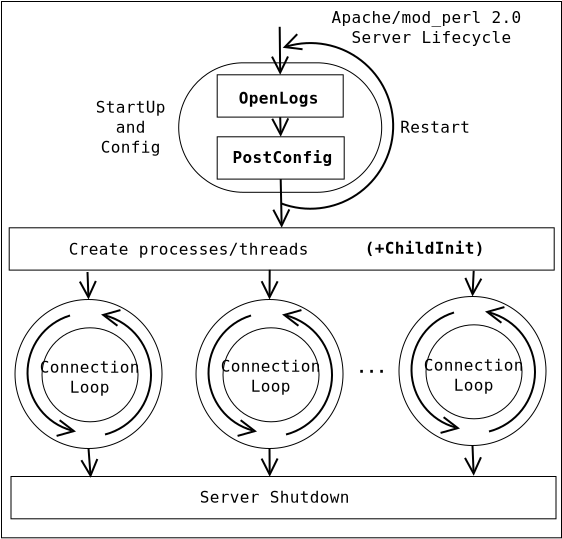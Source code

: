 <?xml version="1.0" encoding="UTF-8"?>
<dia:diagram xmlns:dia="http://www.lysator.liu.se/~alla/dia/">
  <dia:layer name="Background" visible="true">
    <dia:object type="Standard - Box" version="0" id="O0">
      <dia:attribute name="obj_pos">
        <dia:point val="0.465,-0.915"/>
      </dia:attribute>
      <dia:attribute name="obj_bb">
        <dia:rectangle val="0.44,-0.94;28.49,25.925"/>
      </dia:attribute>
      <dia:attribute name="elem_corner">
        <dia:point val="0.465,-0.915"/>
      </dia:attribute>
      <dia:attribute name="elem_width">
        <dia:real val="28"/>
      </dia:attribute>
      <dia:attribute name="elem_height">
        <dia:real val="26.815"/>
      </dia:attribute>
      <dia:attribute name="border_width">
        <dia:real val="0.05"/>
      </dia:attribute>
      <dia:attribute name="show_background">
        <dia:boolean val="false"/>
      </dia:attribute>
    </dia:object>
    <dia:object type="Standard - Box" version="0" id="O1">
      <dia:attribute name="obj_pos">
        <dia:point val="9.325,2.15"/>
      </dia:attribute>
      <dia:attribute name="obj_bb">
        <dia:rectangle val="9.3,2.125;19.5,8.65"/>
      </dia:attribute>
      <dia:attribute name="elem_corner">
        <dia:point val="9.325,2.15"/>
      </dia:attribute>
      <dia:attribute name="elem_width">
        <dia:real val="10.15"/>
      </dia:attribute>
      <dia:attribute name="elem_height">
        <dia:real val="6.475"/>
      </dia:attribute>
      <dia:attribute name="border_width">
        <dia:real val="0.05"/>
      </dia:attribute>
      <dia:attribute name="show_background">
        <dia:boolean val="false"/>
      </dia:attribute>
      <dia:attribute name="corner_radius">
        <dia:real val="10"/>
      </dia:attribute>
    </dia:object>
    <dia:object type="Standard - Box" version="0" id="O2">
      <dia:attribute name="obj_pos">
        <dia:point val="11.25,2.75"/>
      </dia:attribute>
      <dia:attribute name="obj_bb">
        <dia:rectangle val="11.225,2.725;17.575,4.89"/>
      </dia:attribute>
      <dia:attribute name="elem_corner">
        <dia:point val="11.25,2.75"/>
      </dia:attribute>
      <dia:attribute name="elem_width">
        <dia:real val="6.3"/>
      </dia:attribute>
      <dia:attribute name="elem_height">
        <dia:real val="2.115"/>
      </dia:attribute>
      <dia:attribute name="border_width">
        <dia:real val="0.05"/>
      </dia:attribute>
      <dia:attribute name="show_background">
        <dia:boolean val="false"/>
      </dia:attribute>
    </dia:object>
    <dia:object type="Standard - Box" version="0" id="O3">
      <dia:attribute name="obj_pos">
        <dia:point val="11.25,5.85"/>
      </dia:attribute>
      <dia:attribute name="obj_bb">
        <dia:rectangle val="11.225,5.825;17.625,7.99"/>
      </dia:attribute>
      <dia:attribute name="elem_corner">
        <dia:point val="11.25,5.85"/>
      </dia:attribute>
      <dia:attribute name="elem_width">
        <dia:real val="6.35"/>
      </dia:attribute>
      <dia:attribute name="elem_height">
        <dia:real val="2.115"/>
      </dia:attribute>
      <dia:attribute name="border_width">
        <dia:real val="0.05"/>
      </dia:attribute>
      <dia:attribute name="show_background">
        <dia:boolean val="false"/>
      </dia:attribute>
    </dia:object>
    <dia:object type="Standard - Box" version="0" id="O4">
      <dia:attribute name="obj_pos">
        <dia:point val="0.85,10.4"/>
      </dia:attribute>
      <dia:attribute name="obj_bb">
        <dia:rectangle val="0.825,10.375;28.125,12.54"/>
      </dia:attribute>
      <dia:attribute name="elem_corner">
        <dia:point val="0.85,10.4"/>
      </dia:attribute>
      <dia:attribute name="elem_width">
        <dia:real val="27.25"/>
      </dia:attribute>
      <dia:attribute name="elem_height">
        <dia:real val="2.115"/>
      </dia:attribute>
      <dia:attribute name="border_width">
        <dia:real val="0.05"/>
      </dia:attribute>
      <dia:attribute name="show_background">
        <dia:boolean val="false"/>
      </dia:attribute>
    </dia:object>
    <dia:object type="Standard - Line" version="0" id="O5">
      <dia:attribute name="obj_pos">
        <dia:point val="14.4,4.865"/>
      </dia:attribute>
      <dia:attribute name="obj_bb">
        <dia:rectangle val="13.624,4.814;15.226,5.92"/>
      </dia:attribute>
      <dia:attribute name="conn_endpoints">
        <dia:point val="14.4,4.865"/>
        <dia:point val="14.425,5.85"/>
      </dia:attribute>
      <dia:attribute name="numcp">
        <dia:int val="1"/>
      </dia:attribute>
      <dia:attribute name="end_arrow">
        <dia:enum val="1"/>
      </dia:attribute>
      <dia:attribute name="end_arrow_length">
        <dia:real val="0.8"/>
      </dia:attribute>
      <dia:attribute name="end_arrow_width">
        <dia:real val="0.8"/>
      </dia:attribute>
      <dia:connections>
        <dia:connection handle="0" to="O2" connection="6"/>
        <dia:connection handle="1" to="O3" connection="1"/>
      </dia:connections>
    </dia:object>
    <dia:object type="Standard - Line" version="0" id="O6">
      <dia:attribute name="obj_pos">
        <dia:point val="14.425,7.965"/>
      </dia:attribute>
      <dia:attribute name="obj_bb">
        <dia:rectangle val="13.674,7.914;15.276,10.466"/>
      </dia:attribute>
      <dia:attribute name="conn_endpoints">
        <dia:point val="14.425,7.965"/>
        <dia:point val="14.475,10.4"/>
      </dia:attribute>
      <dia:attribute name="numcp">
        <dia:int val="1"/>
      </dia:attribute>
      <dia:attribute name="end_arrow">
        <dia:enum val="1"/>
      </dia:attribute>
      <dia:attribute name="end_arrow_length">
        <dia:real val="0.8"/>
      </dia:attribute>
      <dia:attribute name="end_arrow_width">
        <dia:real val="0.8"/>
      </dia:attribute>
      <dia:connections>
        <dia:connection handle="0" to="O3" connection="6"/>
        <dia:connection handle="1" to="O4" connection="1"/>
      </dia:connections>
    </dia:object>
    <dia:object type="Standard - Line" version="0" id="O7">
      <dia:attribute name="obj_pos">
        <dia:point val="24.075,12.55"/>
      </dia:attribute>
      <dia:attribute name="obj_bb">
        <dia:rectangle val="23.213,12.498;24.817,13.922"/>
      </dia:attribute>
      <dia:attribute name="conn_endpoints">
        <dia:point val="24.075,12.55"/>
        <dia:point val="24.015,13.835"/>
      </dia:attribute>
      <dia:attribute name="numcp">
        <dia:int val="1"/>
      </dia:attribute>
      <dia:attribute name="end_arrow">
        <dia:enum val="1"/>
      </dia:attribute>
      <dia:attribute name="end_arrow_length">
        <dia:real val="0.8"/>
      </dia:attribute>
      <dia:attribute name="end_arrow_width">
        <dia:real val="0.8"/>
      </dia:attribute>
      <dia:connections>
        <dia:connection handle="1" to="O24" connection="1"/>
      </dia:connections>
    </dia:object>
    <dia:object type="Standard - Text" version="0" id="O8">
      <dia:attribute name="obj_pos">
        <dia:point val="14.25,4.2"/>
      </dia:attribute>
      <dia:attribute name="obj_bb">
        <dia:rectangle val="11.671,3.454;16.829,4.454"/>
      </dia:attribute>
      <dia:attribute name="text">
        <dia:composite type="text">
          <dia:attribute name="string">
            <dia:string>#OpenLogs#</dia:string>
          </dia:attribute>
          <dia:attribute name="font">
            <dia:font name="Courier-Bold"/>
          </dia:attribute>
          <dia:attribute name="height">
            <dia:real val="1"/>
          </dia:attribute>
          <dia:attribute name="pos">
            <dia:point val="14.25,4.2"/>
          </dia:attribute>
          <dia:attribute name="color">
            <dia:color val="#000000"/>
          </dia:attribute>
          <dia:attribute name="alignment">
            <dia:enum val="1"/>
          </dia:attribute>
        </dia:composite>
      </dia:attribute>
    </dia:object>
    <dia:object type="Standard - Text" version="0" id="O9">
      <dia:attribute name="obj_pos">
        <dia:point val="14.509,7.161"/>
      </dia:attribute>
      <dia:attribute name="obj_bb">
        <dia:rectangle val="11.27,6.415;17.749,7.415"/>
      </dia:attribute>
      <dia:attribute name="text">
        <dia:composite type="text">
          <dia:attribute name="string">
            <dia:string>#PostConfig#</dia:string>
          </dia:attribute>
          <dia:attribute name="font">
            <dia:font name="Courier-Bold"/>
          </dia:attribute>
          <dia:attribute name="height">
            <dia:real val="1"/>
          </dia:attribute>
          <dia:attribute name="pos">
            <dia:point val="14.509,7.161"/>
          </dia:attribute>
          <dia:attribute name="color">
            <dia:color val="#000000"/>
          </dia:attribute>
          <dia:attribute name="alignment">
            <dia:enum val="1"/>
          </dia:attribute>
        </dia:composite>
      </dia:attribute>
    </dia:object>
    <dia:object type="Standard - Text" version="0" id="O10">
      <dia:attribute name="obj_pos">
        <dia:point val="9.825,11.75"/>
      </dia:attribute>
      <dia:attribute name="obj_bb">
        <dia:rectangle val="1.999,10.957;17.702,12.107"/>
      </dia:attribute>
      <dia:attribute name="text">
        <dia:composite type="text">
          <dia:attribute name="string">
            <dia:string>#Create processes/threads#</dia:string>
          </dia:attribute>
          <dia:attribute name="font">
            <dia:font name="Courier"/>
          </dia:attribute>
          <dia:attribute name="height">
            <dia:real val="1"/>
          </dia:attribute>
          <dia:attribute name="pos">
            <dia:point val="9.825,11.75"/>
          </dia:attribute>
          <dia:attribute name="color">
            <dia:color val="#000000"/>
          </dia:attribute>
          <dia:attribute name="alignment">
            <dia:enum val="1"/>
          </dia:attribute>
        </dia:composite>
      </dia:attribute>
    </dia:object>
    <dia:object type="Standard - Arc" version="0" id="O11">
      <dia:attribute name="obj_pos">
        <dia:point val="14.45,9.182"/>
      </dia:attribute>
      <dia:attribute name="obj_bb">
        <dia:rectangle val="13.725,1.113;20.1,9.497"/>
      </dia:attribute>
      <dia:attribute name="conn_endpoints">
        <dia:point val="14.45,9.182"/>
        <dia:point val="14.525,1.4"/>
      </dia:attribute>
      <dia:attribute name="curve_distance">
        <dia:real val="5.562"/>
      </dia:attribute>
      <dia:attribute name="end_arrow">
        <dia:enum val="1"/>
      </dia:attribute>
      <dia:attribute name="end_arrow_length">
        <dia:real val="0.8"/>
      </dia:attribute>
      <dia:attribute name="end_arrow_width">
        <dia:real val="0.8"/>
      </dia:attribute>
      <dia:connections>
        <dia:connection handle="0" to="O6" connection="0"/>
      </dia:connections>
    </dia:object>
    <dia:object type="Standard - Line" version="0" id="O12">
      <dia:attribute name="obj_pos">
        <dia:point val="14.375,0.35"/>
      </dia:attribute>
      <dia:attribute name="obj_bb">
        <dia:rectangle val="13.6,0.299;15.2,2.808"/>
      </dia:attribute>
      <dia:attribute name="conn_endpoints">
        <dia:point val="14.375,0.35"/>
        <dia:point val="14.4,2.75"/>
      </dia:attribute>
      <dia:attribute name="numcp">
        <dia:int val="1"/>
      </dia:attribute>
      <dia:attribute name="end_arrow">
        <dia:enum val="1"/>
      </dia:attribute>
      <dia:attribute name="end_arrow_length">
        <dia:real val="0.8"/>
      </dia:attribute>
      <dia:attribute name="end_arrow_width">
        <dia:real val="0.8"/>
      </dia:attribute>
      <dia:connections>
        <dia:connection handle="1" to="O2" connection="1"/>
      </dia:connections>
    </dia:object>
    <dia:object type="Standard - Text" version="0" id="O13">
      <dia:attribute name="obj_pos">
        <dia:point val="22.15,5.65"/>
      </dia:attribute>
      <dia:attribute name="obj_bb">
        <dia:rectangle val="19.901,4.907;24.399,5.907"/>
      </dia:attribute>
      <dia:attribute name="text">
        <dia:composite type="text">
          <dia:attribute name="string">
            <dia:string>#Restart#</dia:string>
          </dia:attribute>
          <dia:attribute name="font">
            <dia:font name="Courier"/>
          </dia:attribute>
          <dia:attribute name="height">
            <dia:real val="1"/>
          </dia:attribute>
          <dia:attribute name="pos">
            <dia:point val="22.15,5.65"/>
          </dia:attribute>
          <dia:attribute name="color">
            <dia:color val="#000000"/>
          </dia:attribute>
          <dia:attribute name="alignment">
            <dia:enum val="1"/>
          </dia:attribute>
        </dia:composite>
      </dia:attribute>
    </dia:object>
    <dia:object type="Standard - Line" version="0" id="O14">
      <dia:attribute name="obj_pos">
        <dia:point val="24.015,21.285"/>
      </dia:attribute>
      <dia:attribute name="obj_bb">
        <dia:rectangle val="23.274,21.233;24.876,22.882"/>
      </dia:attribute>
      <dia:attribute name="conn_endpoints">
        <dia:point val="24.015,21.285"/>
        <dia:point val="24.075,22.8"/>
      </dia:attribute>
      <dia:attribute name="numcp">
        <dia:int val="1"/>
      </dia:attribute>
      <dia:attribute name="end_arrow">
        <dia:enum val="1"/>
      </dia:attribute>
      <dia:attribute name="end_arrow_length">
        <dia:real val="0.8"/>
      </dia:attribute>
      <dia:attribute name="end_arrow_width">
        <dia:real val="0.8"/>
      </dia:attribute>
      <dia:connections>
        <dia:connection handle="0" to="O24" connection="6"/>
      </dia:connections>
    </dia:object>
    <dia:object type="Standard - Text" version="0" id="O15">
      <dia:attribute name="obj_pos">
        <dia:point val="6.925,4.65"/>
      </dia:attribute>
      <dia:attribute name="obj_bb">
        <dia:rectangle val="4.697,3.907;9.152,6.907"/>
      </dia:attribute>
      <dia:attribute name="text">
        <dia:composite type="text">
          <dia:attribute name="string">
            <dia:string>#StartUp
and
Config#</dia:string>
          </dia:attribute>
          <dia:attribute name="font">
            <dia:font name="Courier"/>
          </dia:attribute>
          <dia:attribute name="height">
            <dia:real val="1"/>
          </dia:attribute>
          <dia:attribute name="pos">
            <dia:point val="6.925,4.65"/>
          </dia:attribute>
          <dia:attribute name="color">
            <dia:color val="#000000"/>
          </dia:attribute>
          <dia:attribute name="alignment">
            <dia:enum val="1"/>
          </dia:attribute>
        </dia:composite>
      </dia:attribute>
    </dia:object>
    <dia:object type="Standard - Line" version="0" id="O16">
      <dia:attribute name="obj_pos">
        <dia:point val="4.765,12.61"/>
      </dia:attribute>
      <dia:attribute name="obj_bb">
        <dia:rectangle val="4.015,12.558;5.617,14.065"/>
      </dia:attribute>
      <dia:attribute name="conn_endpoints">
        <dia:point val="4.765,12.61"/>
        <dia:point val="4.816,13.985"/>
      </dia:attribute>
      <dia:attribute name="numcp">
        <dia:int val="1"/>
      </dia:attribute>
      <dia:attribute name="end_arrow">
        <dia:enum val="1"/>
      </dia:attribute>
      <dia:attribute name="end_arrow_length">
        <dia:real val="0.8"/>
      </dia:attribute>
      <dia:attribute name="end_arrow_width">
        <dia:real val="0.8"/>
      </dia:attribute>
      <dia:connections>
        <dia:connection handle="1" to="O29" connection="1"/>
      </dia:connections>
    </dia:object>
    <dia:object type="Standard - Line" version="0" id="O17">
      <dia:attribute name="obj_pos">
        <dia:point val="4.816,21.435"/>
      </dia:attribute>
      <dia:attribute name="obj_bb">
        <dia:rectangle val="4.123,21.381;5.727,23.009"/>
      </dia:attribute>
      <dia:attribute name="conn_endpoints">
        <dia:point val="4.816,21.435"/>
        <dia:point val="4.925,22.9"/>
      </dia:attribute>
      <dia:attribute name="numcp">
        <dia:int val="1"/>
      </dia:attribute>
      <dia:attribute name="end_arrow">
        <dia:enum val="1"/>
      </dia:attribute>
      <dia:attribute name="end_arrow_length">
        <dia:real val="0.8"/>
      </dia:attribute>
      <dia:attribute name="end_arrow_width">
        <dia:real val="0.8"/>
      </dia:attribute>
      <dia:connections>
        <dia:connection handle="0" to="O29" connection="6"/>
      </dia:connections>
    </dia:object>
    <dia:object type="Standard - Line" version="0" id="O18">
      <dia:attribute name="obj_pos">
        <dia:point val="13.875,12.5"/>
      </dia:attribute>
      <dia:attribute name="obj_bb">
        <dia:rectangle val="13.066,12.45;14.666,14.04"/>
      </dia:attribute>
      <dia:attribute name="conn_endpoints">
        <dia:point val="13.875,12.5"/>
        <dia:point val="13.866,13.985"/>
      </dia:attribute>
      <dia:attribute name="numcp">
        <dia:int val="1"/>
      </dia:attribute>
      <dia:attribute name="end_arrow">
        <dia:enum val="1"/>
      </dia:attribute>
      <dia:attribute name="end_arrow_length">
        <dia:real val="0.8"/>
      </dia:attribute>
      <dia:attribute name="end_arrow_width">
        <dia:real val="0.8"/>
      </dia:attribute>
      <dia:connections>
        <dia:connection handle="1" to="O33" connection="1"/>
      </dia:connections>
    </dia:object>
    <dia:object type="Standard - Line" version="0" id="O19">
      <dia:attribute name="obj_pos">
        <dia:point val="13.866,21.435"/>
      </dia:attribute>
      <dia:attribute name="obj_bb">
        <dia:rectangle val="13.075,21.385;14.675,22.905"/>
      </dia:attribute>
      <dia:attribute name="conn_endpoints">
        <dia:point val="13.866,21.435"/>
        <dia:point val="13.875,22.85"/>
      </dia:attribute>
      <dia:attribute name="numcp">
        <dia:int val="1"/>
      </dia:attribute>
      <dia:attribute name="end_arrow">
        <dia:enum val="1"/>
      </dia:attribute>
      <dia:attribute name="end_arrow_length">
        <dia:real val="0.8"/>
      </dia:attribute>
      <dia:attribute name="end_arrow_width">
        <dia:real val="0.8"/>
      </dia:attribute>
      <dia:connections>
        <dia:connection handle="0" to="O33" connection="6"/>
      </dia:connections>
    </dia:object>
    <dia:object type="Standard - Text" version="0" id="O20">
      <dia:attribute name="obj_pos">
        <dia:point val="18.975,17.65"/>
      </dia:attribute>
      <dia:attribute name="obj_bb">
        <dia:rectangle val="18.211,16.904;19.74,17.904"/>
      </dia:attribute>
      <dia:attribute name="text">
        <dia:composite type="text">
          <dia:attribute name="string">
            <dia:string>#...#</dia:string>
          </dia:attribute>
          <dia:attribute name="font">
            <dia:font name="Courier-Bold"/>
          </dia:attribute>
          <dia:attribute name="height">
            <dia:real val="1"/>
          </dia:attribute>
          <dia:attribute name="pos">
            <dia:point val="18.975,17.65"/>
          </dia:attribute>
          <dia:attribute name="color">
            <dia:color val="#000000"/>
          </dia:attribute>
          <dia:attribute name="alignment">
            <dia:enum val="1"/>
          </dia:attribute>
        </dia:composite>
      </dia:attribute>
    </dia:object>
    <dia:object type="Standard - Box" version="0" id="O21">
      <dia:attribute name="obj_pos">
        <dia:point val="0.94,22.835"/>
      </dia:attribute>
      <dia:attribute name="obj_bb">
        <dia:rectangle val="0.915,22.81;28.215,24.975"/>
      </dia:attribute>
      <dia:attribute name="elem_corner">
        <dia:point val="0.94,22.835"/>
      </dia:attribute>
      <dia:attribute name="elem_width">
        <dia:real val="27.25"/>
      </dia:attribute>
      <dia:attribute name="elem_height">
        <dia:real val="2.115"/>
      </dia:attribute>
      <dia:attribute name="border_width">
        <dia:real val="0.05"/>
      </dia:attribute>
      <dia:attribute name="show_background">
        <dia:boolean val="false"/>
      </dia:attribute>
    </dia:object>
    <dia:object type="Standard - Text" version="0" id="O22">
      <dia:attribute name="obj_pos">
        <dia:point val="14.125,24.15"/>
      </dia:attribute>
      <dia:attribute name="obj_bb">
        <dia:rectangle val="9.246,23.407;19.003,24.407"/>
      </dia:attribute>
      <dia:attribute name="text">
        <dia:composite type="text">
          <dia:attribute name="string">
            <dia:string>#Server Shutdown#</dia:string>
          </dia:attribute>
          <dia:attribute name="font">
            <dia:font name="Courier"/>
          </dia:attribute>
          <dia:attribute name="height">
            <dia:real val="1"/>
          </dia:attribute>
          <dia:attribute name="pos">
            <dia:point val="14.125,24.15"/>
          </dia:attribute>
          <dia:attribute name="color">
            <dia:color val="#000000"/>
          </dia:attribute>
          <dia:attribute name="alignment">
            <dia:enum val="1"/>
          </dia:attribute>
        </dia:composite>
      </dia:attribute>
    </dia:object>
    <dia:object type="Standard - Text" version="0" id="O23">
      <dia:attribute name="obj_pos">
        <dia:point val="21.965,0.16"/>
      </dia:attribute>
      <dia:attribute name="obj_bb">
        <dia:rectangle val="15.7,-0.633;28.279,1.517"/>
      </dia:attribute>
      <dia:attribute name="text">
        <dia:composite type="text">
          <dia:attribute name="string">
            <dia:string>#Apache/mod_perl 2.0 
Server Lifecycle#</dia:string>
          </dia:attribute>
          <dia:attribute name="font">
            <dia:font name="Courier"/>
          </dia:attribute>
          <dia:attribute name="height">
            <dia:real val="1"/>
          </dia:attribute>
          <dia:attribute name="pos">
            <dia:point val="21.965,0.16"/>
          </dia:attribute>
          <dia:attribute name="color">
            <dia:color val="#000000"/>
          </dia:attribute>
          <dia:attribute name="alignment">
            <dia:enum val="1"/>
          </dia:attribute>
        </dia:composite>
      </dia:attribute>
    </dia:object>
    <dia:object type="Standard - Ellipse" version="0" id="O24">
      <dia:attribute name="obj_pos">
        <dia:point val="20.34,13.835"/>
      </dia:attribute>
      <dia:attribute name="obj_bb">
        <dia:rectangle val="20.315,13.81;27.715,21.31"/>
      </dia:attribute>
      <dia:attribute name="elem_corner">
        <dia:point val="20.34,13.835"/>
      </dia:attribute>
      <dia:attribute name="elem_width">
        <dia:real val="7.35"/>
      </dia:attribute>
      <dia:attribute name="elem_height">
        <dia:real val="7.45"/>
      </dia:attribute>
      <dia:attribute name="border_width">
        <dia:real val="0.05"/>
      </dia:attribute>
    </dia:object>
    <dia:object type="Standard - Arc" version="0" id="O25">
      <dia:attribute name="obj_pos">
        <dia:point val="24.84,20.585"/>
      </dia:attribute>
      <dia:attribute name="obj_bb">
        <dia:rectangle val="23.839,14.508;27.191,20.637"/>
      </dia:attribute>
      <dia:attribute name="conn_endpoints">
        <dia:point val="24.84,20.585"/>
        <dia:point val="24.64,14.585"/>
      </dia:attribute>
      <dia:attribute name="curve_distance">
        <dia:real val="2.4"/>
      </dia:attribute>
      <dia:attribute name="end_arrow">
        <dia:enum val="1"/>
      </dia:attribute>
      <dia:attribute name="end_arrow_length">
        <dia:real val="0.8"/>
      </dia:attribute>
      <dia:attribute name="end_arrow_width">
        <dia:real val="0.8"/>
      </dia:attribute>
    </dia:object>
    <dia:object type="Standard - Ellipse" version="0" id="O26">
      <dia:attribute name="obj_pos">
        <dia:point val="21.69,15.25"/>
      </dia:attribute>
      <dia:attribute name="obj_bb">
        <dia:rectangle val="21.665,15.225;26.515,19.975"/>
      </dia:attribute>
      <dia:attribute name="elem_corner">
        <dia:point val="21.69,15.25"/>
      </dia:attribute>
      <dia:attribute name="elem_width">
        <dia:real val="4.8"/>
      </dia:attribute>
      <dia:attribute name="elem_height">
        <dia:real val="4.7"/>
      </dia:attribute>
      <dia:attribute name="border_width">
        <dia:real val="0.05"/>
      </dia:attribute>
    </dia:object>
    <dia:object type="Standard - Text" version="0" id="O27">
      <dia:attribute name="obj_pos">
        <dia:point val="24.075,17.55"/>
      </dia:attribute>
      <dia:attribute name="obj_bb">
        <dia:rectangle val="20.83,16.807;27.32,18.807"/>
      </dia:attribute>
      <dia:attribute name="text">
        <dia:composite type="text">
          <dia:attribute name="string">
            <dia:string>#Connection
Loop#</dia:string>
          </dia:attribute>
          <dia:attribute name="font">
            <dia:font name="Courier"/>
          </dia:attribute>
          <dia:attribute name="height">
            <dia:real val="1"/>
          </dia:attribute>
          <dia:attribute name="pos">
            <dia:point val="24.075,17.55"/>
          </dia:attribute>
          <dia:attribute name="color">
            <dia:color val="#000000"/>
          </dia:attribute>
          <dia:attribute name="alignment">
            <dia:enum val="1"/>
          </dia:attribute>
        </dia:composite>
      </dia:attribute>
    </dia:object>
    <dia:object type="Standard - Arc" version="0" id="O28">
      <dia:attribute name="obj_pos">
        <dia:point val="23.09,14.635"/>
      </dia:attribute>
      <dia:attribute name="obj_bb">
        <dia:rectangle val="20.915,14.582;24.192,20.526"/>
      </dia:attribute>
      <dia:attribute name="conn_endpoints">
        <dia:point val="23.09,14.635"/>
        <dia:point val="23.39,20.435"/>
      </dia:attribute>
      <dia:attribute name="curve_distance">
        <dia:real val="2.274"/>
      </dia:attribute>
      <dia:attribute name="end_arrow">
        <dia:enum val="1"/>
      </dia:attribute>
      <dia:attribute name="end_arrow_length">
        <dia:real val="0.8"/>
      </dia:attribute>
      <dia:attribute name="end_arrow_width">
        <dia:real val="0.8"/>
      </dia:attribute>
    </dia:object>
    <dia:object type="Standard - Ellipse" version="0" id="O29">
      <dia:attribute name="obj_pos">
        <dia:point val="1.141,13.985"/>
      </dia:attribute>
      <dia:attribute name="obj_bb">
        <dia:rectangle val="1.116,13.96;8.516,21.46"/>
      </dia:attribute>
      <dia:attribute name="elem_corner">
        <dia:point val="1.141,13.985"/>
      </dia:attribute>
      <dia:attribute name="elem_width">
        <dia:real val="7.35"/>
      </dia:attribute>
      <dia:attribute name="elem_height">
        <dia:real val="7.45"/>
      </dia:attribute>
      <dia:attribute name="border_width">
        <dia:real val="0.05"/>
      </dia:attribute>
    </dia:object>
    <dia:object type="Standard - Arc" version="0" id="O30">
      <dia:attribute name="obj_pos">
        <dia:point val="5.641,20.735"/>
      </dia:attribute>
      <dia:attribute name="obj_bb">
        <dia:rectangle val="4.64,14.658;7.992,20.787"/>
      </dia:attribute>
      <dia:attribute name="conn_endpoints">
        <dia:point val="5.641,20.735"/>
        <dia:point val="5.441,14.735"/>
      </dia:attribute>
      <dia:attribute name="curve_distance">
        <dia:real val="2.4"/>
      </dia:attribute>
      <dia:attribute name="end_arrow">
        <dia:enum val="1"/>
      </dia:attribute>
      <dia:attribute name="end_arrow_length">
        <dia:real val="0.8"/>
      </dia:attribute>
      <dia:attribute name="end_arrow_width">
        <dia:real val="0.8"/>
      </dia:attribute>
    </dia:object>
    <dia:object type="Standard - Ellipse" version="0" id="O31">
      <dia:attribute name="obj_pos">
        <dia:point val="2.491,15.4"/>
      </dia:attribute>
      <dia:attribute name="obj_bb">
        <dia:rectangle val="2.466,15.375;7.316,20.125"/>
      </dia:attribute>
      <dia:attribute name="elem_corner">
        <dia:point val="2.491,15.4"/>
      </dia:attribute>
      <dia:attribute name="elem_width">
        <dia:real val="4.8"/>
      </dia:attribute>
      <dia:attribute name="elem_height">
        <dia:real val="4.7"/>
      </dia:attribute>
      <dia:attribute name="border_width">
        <dia:real val="0.05"/>
      </dia:attribute>
    </dia:object>
    <dia:object type="Standard - Arc" version="0" id="O32">
      <dia:attribute name="obj_pos">
        <dia:point val="3.891,14.785"/>
      </dia:attribute>
      <dia:attribute name="obj_bb">
        <dia:rectangle val="1.716,14.732;4.993,20.676"/>
      </dia:attribute>
      <dia:attribute name="conn_endpoints">
        <dia:point val="3.891,14.785"/>
        <dia:point val="4.191,20.585"/>
      </dia:attribute>
      <dia:attribute name="curve_distance">
        <dia:real val="2.274"/>
      </dia:attribute>
      <dia:attribute name="end_arrow">
        <dia:enum val="1"/>
      </dia:attribute>
      <dia:attribute name="end_arrow_length">
        <dia:real val="0.8"/>
      </dia:attribute>
      <dia:attribute name="end_arrow_width">
        <dia:real val="0.8"/>
      </dia:attribute>
    </dia:object>
    <dia:object type="Standard - Ellipse" version="0" id="O33">
      <dia:attribute name="obj_pos">
        <dia:point val="10.191,13.985"/>
      </dia:attribute>
      <dia:attribute name="obj_bb">
        <dia:rectangle val="10.166,13.96;17.566,21.46"/>
      </dia:attribute>
      <dia:attribute name="elem_corner">
        <dia:point val="10.191,13.985"/>
      </dia:attribute>
      <dia:attribute name="elem_width">
        <dia:real val="7.35"/>
      </dia:attribute>
      <dia:attribute name="elem_height">
        <dia:real val="7.45"/>
      </dia:attribute>
      <dia:attribute name="border_width">
        <dia:real val="0.05"/>
      </dia:attribute>
    </dia:object>
    <dia:object type="Standard - Arc" version="0" id="O34">
      <dia:attribute name="obj_pos">
        <dia:point val="14.691,20.735"/>
      </dia:attribute>
      <dia:attribute name="obj_bb">
        <dia:rectangle val="13.69,14.658;17.042,20.787"/>
      </dia:attribute>
      <dia:attribute name="conn_endpoints">
        <dia:point val="14.691,20.735"/>
        <dia:point val="14.491,14.735"/>
      </dia:attribute>
      <dia:attribute name="curve_distance">
        <dia:real val="2.4"/>
      </dia:attribute>
      <dia:attribute name="end_arrow">
        <dia:enum val="1"/>
      </dia:attribute>
      <dia:attribute name="end_arrow_length">
        <dia:real val="0.8"/>
      </dia:attribute>
      <dia:attribute name="end_arrow_width">
        <dia:real val="0.8"/>
      </dia:attribute>
    </dia:object>
    <dia:object type="Standard - Ellipse" version="0" id="O35">
      <dia:attribute name="obj_pos">
        <dia:point val="11.541,15.4"/>
      </dia:attribute>
      <dia:attribute name="obj_bb">
        <dia:rectangle val="11.516,15.375;16.366,20.125"/>
      </dia:attribute>
      <dia:attribute name="elem_corner">
        <dia:point val="11.541,15.4"/>
      </dia:attribute>
      <dia:attribute name="elem_width">
        <dia:real val="4.8"/>
      </dia:attribute>
      <dia:attribute name="elem_height">
        <dia:real val="4.7"/>
      </dia:attribute>
      <dia:attribute name="border_width">
        <dia:real val="0.05"/>
      </dia:attribute>
    </dia:object>
    <dia:object type="Standard - Arc" version="0" id="O36">
      <dia:attribute name="obj_pos">
        <dia:point val="12.941,14.785"/>
      </dia:attribute>
      <dia:attribute name="obj_bb">
        <dia:rectangle val="10.766,14.732;14.043,20.676"/>
      </dia:attribute>
      <dia:attribute name="conn_endpoints">
        <dia:point val="12.941,14.785"/>
        <dia:point val="13.241,20.585"/>
      </dia:attribute>
      <dia:attribute name="curve_distance">
        <dia:real val="2.274"/>
      </dia:attribute>
      <dia:attribute name="end_arrow">
        <dia:enum val="1"/>
      </dia:attribute>
      <dia:attribute name="end_arrow_length">
        <dia:real val="0.8"/>
      </dia:attribute>
      <dia:attribute name="end_arrow_width">
        <dia:real val="0.8"/>
      </dia:attribute>
    </dia:object>
    <dia:object type="Standard - Text" version="0" id="O37">
      <dia:attribute name="obj_pos">
        <dia:point val="13.925,17.6"/>
      </dia:attribute>
      <dia:attribute name="obj_bb">
        <dia:rectangle val="10.68,16.857;17.17,18.857"/>
      </dia:attribute>
      <dia:attribute name="text">
        <dia:composite type="text">
          <dia:attribute name="string">
            <dia:string>#Connection
Loop#</dia:string>
          </dia:attribute>
          <dia:attribute name="font">
            <dia:font name="Courier"/>
          </dia:attribute>
          <dia:attribute name="height">
            <dia:real val="1"/>
          </dia:attribute>
          <dia:attribute name="pos">
            <dia:point val="13.925,17.6"/>
          </dia:attribute>
          <dia:attribute name="color">
            <dia:color val="#000000"/>
          </dia:attribute>
          <dia:attribute name="alignment">
            <dia:enum val="1"/>
          </dia:attribute>
        </dia:composite>
      </dia:attribute>
    </dia:object>
    <dia:object type="Standard - Text" version="0" id="O38">
      <dia:attribute name="obj_pos">
        <dia:point val="4.875,17.65"/>
      </dia:attribute>
      <dia:attribute name="obj_bb">
        <dia:rectangle val="1.63,16.907;8.12,18.907"/>
      </dia:attribute>
      <dia:attribute name="text">
        <dia:composite type="text">
          <dia:attribute name="string">
            <dia:string>#Connection
Loop#</dia:string>
          </dia:attribute>
          <dia:attribute name="font">
            <dia:font name="Courier"/>
          </dia:attribute>
          <dia:attribute name="height">
            <dia:real val="1"/>
          </dia:attribute>
          <dia:attribute name="pos">
            <dia:point val="4.875,17.65"/>
          </dia:attribute>
          <dia:attribute name="color">
            <dia:color val="#000000"/>
          </dia:attribute>
          <dia:attribute name="alignment">
            <dia:enum val="1"/>
          </dia:attribute>
        </dia:composite>
      </dia:attribute>
    </dia:object>
    <dia:object type="Standard - Text" version="0" id="O39">
      <dia:attribute name="obj_pos">
        <dia:point val="21.625,11.7"/>
      </dia:attribute>
      <dia:attribute name="obj_bb">
        <dia:rectangle val="17.962,10.954;25.288,11.954"/>
      </dia:attribute>
      <dia:attribute name="text">
        <dia:composite type="text">
          <dia:attribute name="string">
            <dia:string>#(+ChildInit)#</dia:string>
          </dia:attribute>
          <dia:attribute name="font">
            <dia:font name="Courier-Bold"/>
          </dia:attribute>
          <dia:attribute name="height">
            <dia:real val="1"/>
          </dia:attribute>
          <dia:attribute name="pos">
            <dia:point val="21.625,11.7"/>
          </dia:attribute>
          <dia:attribute name="color">
            <dia:color val="#000000"/>
          </dia:attribute>
          <dia:attribute name="alignment">
            <dia:enum val="1"/>
          </dia:attribute>
        </dia:composite>
      </dia:attribute>
    </dia:object>
  </dia:layer>
</dia:diagram>

